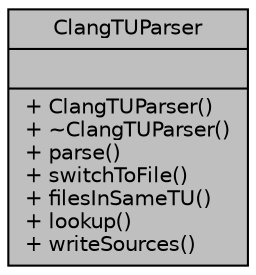 digraph "ClangTUParser"
{
 // LATEX_PDF_SIZE
  edge [fontname="Helvetica",fontsize="10",labelfontname="Helvetica",labelfontsize="10"];
  node [fontname="Helvetica",fontsize="10",shape=record];
  Node1 [label="{ClangTUParser\n||+ ClangTUParser()\l+ ~ClangTUParser()\l+ parse()\l+ switchToFile()\l+ filesInSameTU()\l+ lookup()\l+ writeSources()\l}",height=0.2,width=0.4,color="black", fillcolor="grey75", style="filled", fontcolor="black",tooltip="Clang parser object for a single translation unit, which consists of a source file and the directly o..."];
}
